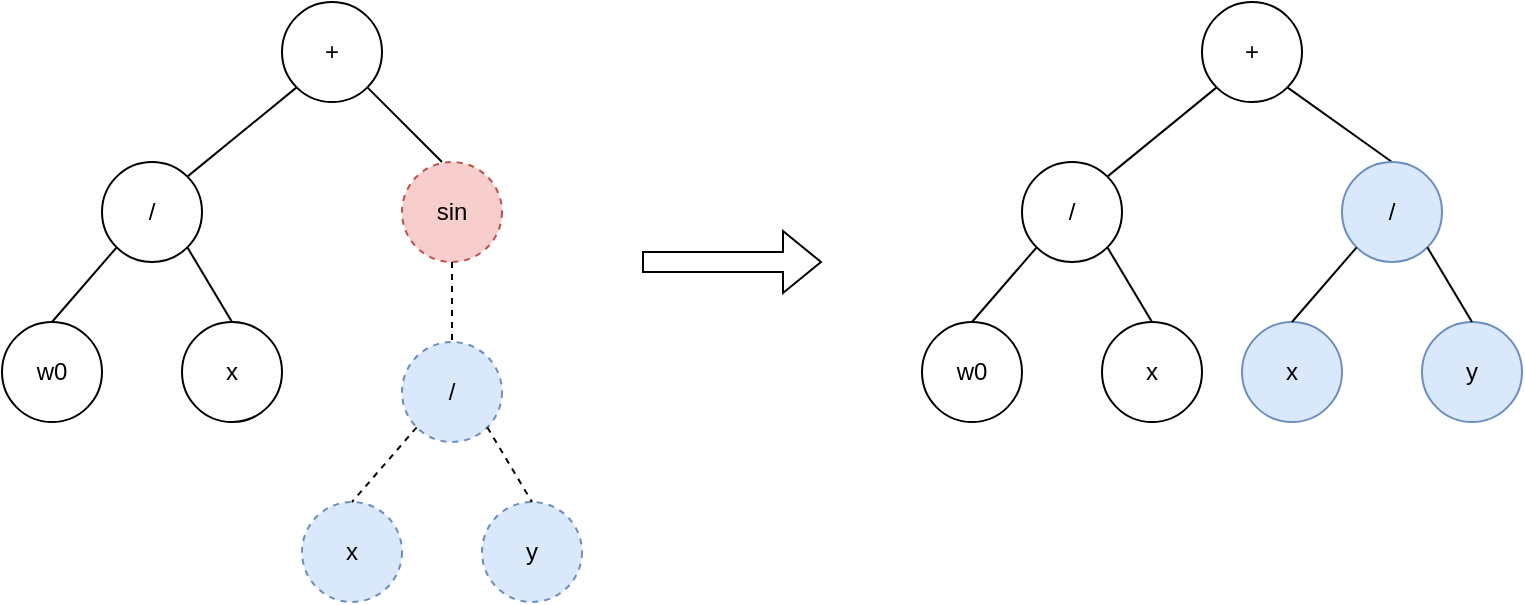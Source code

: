<mxfile version="28.1.2">
  <diagram name="Page-1" id="q5bwGRb6o4buEM0rDl55">
    <mxGraphModel dx="922" dy="732" grid="1" gridSize="10" guides="1" tooltips="1" connect="1" arrows="1" fold="1" page="1" pageScale="1" pageWidth="850" pageHeight="1100" math="0" shadow="0">
      <root>
        <mxCell id="0" />
        <mxCell id="1" parent="0" />
        <mxCell id="Zzusjy71YNVXolKGsjb5-1" value="w0" style="ellipse;whiteSpace=wrap;html=1;" vertex="1" parent="1">
          <mxGeometry x="50" y="200" width="50" height="50" as="geometry" />
        </mxCell>
        <mxCell id="Zzusjy71YNVXolKGsjb5-2" value="+" style="ellipse;whiteSpace=wrap;html=1;" vertex="1" parent="1">
          <mxGeometry x="190" y="40" width="50" height="50" as="geometry" />
        </mxCell>
        <mxCell id="Zzusjy71YNVXolKGsjb5-3" style="rounded=0;orthogonalLoop=1;jettySize=auto;html=1;exitX=1;exitY=1;exitDx=0;exitDy=0;entryX=0.4;entryY=0;entryDx=0;entryDy=0;entryPerimeter=0;endArrow=none;endFill=0;" edge="1" parent="1" source="Zzusjy71YNVXolKGsjb5-2">
          <mxGeometry relative="1" as="geometry">
            <mxPoint x="270" y="120" as="targetPoint" />
          </mxGeometry>
        </mxCell>
        <mxCell id="Zzusjy71YNVXolKGsjb5-4" value="/" style="ellipse;whiteSpace=wrap;html=1;" vertex="1" parent="1">
          <mxGeometry x="100" y="120" width="50" height="50" as="geometry" />
        </mxCell>
        <mxCell id="Zzusjy71YNVXolKGsjb5-5" value="" style="endArrow=none;html=1;rounded=0;exitX=0;exitY=1;exitDx=0;exitDy=0;entryX=1;entryY=0;entryDx=0;entryDy=0;endFill=0;" edge="1" parent="1" source="Zzusjy71YNVXolKGsjb5-2" target="Zzusjy71YNVXolKGsjb5-4">
          <mxGeometry width="50" height="50" relative="1" as="geometry">
            <mxPoint x="222" y="150" as="sourcePoint" />
            <mxPoint x="190" y="187" as="targetPoint" />
          </mxGeometry>
        </mxCell>
        <mxCell id="Zzusjy71YNVXolKGsjb5-6" value="x" style="ellipse;whiteSpace=wrap;html=1;" vertex="1" parent="1">
          <mxGeometry x="140" y="200" width="50" height="50" as="geometry" />
        </mxCell>
        <mxCell id="Zzusjy71YNVXolKGsjb5-7" value="" style="endArrow=none;html=1;rounded=0;exitX=0;exitY=1;exitDx=0;exitDy=0;entryX=0.5;entryY=0;entryDx=0;entryDy=0;endFill=0;" edge="1" parent="1" source="Zzusjy71YNVXolKGsjb5-4" target="Zzusjy71YNVXolKGsjb5-1">
          <mxGeometry width="50" height="50" relative="1" as="geometry">
            <mxPoint x="94" y="156" as="sourcePoint" />
            <mxPoint x="40" y="200" as="targetPoint" />
          </mxGeometry>
        </mxCell>
        <mxCell id="Zzusjy71YNVXolKGsjb5-8" value="" style="endArrow=none;html=1;rounded=0;exitX=1;exitY=1;exitDx=0;exitDy=0;entryX=0.5;entryY=0;entryDx=0;entryDy=0;endFill=0;" edge="1" parent="1" source="Zzusjy71YNVXolKGsjb5-4" target="Zzusjy71YNVXolKGsjb5-6">
          <mxGeometry width="50" height="50" relative="1" as="geometry">
            <mxPoint x="144" y="180" as="sourcePoint" />
            <mxPoint x="110" y="224" as="targetPoint" />
          </mxGeometry>
        </mxCell>
        <mxCell id="Zzusjy71YNVXolKGsjb5-9" value="x" style="ellipse;whiteSpace=wrap;html=1;fillColor=#dae8fc;strokeColor=#6c8ebf;dashed=1;" vertex="1" parent="1">
          <mxGeometry x="200" y="290" width="50" height="50" as="geometry" />
        </mxCell>
        <mxCell id="Zzusjy71YNVXolKGsjb5-10" value="sin" style="ellipse;whiteSpace=wrap;html=1;fillColor=#f8cecc;strokeColor=#b85450;dashed=1;" vertex="1" parent="1">
          <mxGeometry x="250" y="120" width="50" height="50" as="geometry" />
        </mxCell>
        <mxCell id="Zzusjy71YNVXolKGsjb5-11" value="/" style="ellipse;whiteSpace=wrap;html=1;fillColor=#dae8fc;strokeColor=#6c8ebf;dashed=1;" vertex="1" parent="1">
          <mxGeometry x="250" y="210" width="50" height="50" as="geometry" />
        </mxCell>
        <mxCell id="Zzusjy71YNVXolKGsjb5-12" value="" style="endArrow=none;html=1;rounded=0;exitX=0.5;exitY=1;exitDx=0;exitDy=0;entryX=0.5;entryY=0;entryDx=0;entryDy=0;endFill=0;fillColor=#fff2cc;strokeColor=light-dark(#000000, #6d5100);dashed=1;" edge="1" parent="1" source="Zzusjy71YNVXolKGsjb5-10" target="Zzusjy71YNVXolKGsjb5-11">
          <mxGeometry width="50" height="50" relative="1" as="geometry">
            <mxPoint x="372" y="240" as="sourcePoint" />
            <mxPoint x="340" y="277" as="targetPoint" />
          </mxGeometry>
        </mxCell>
        <mxCell id="Zzusjy71YNVXolKGsjb5-13" value="y" style="ellipse;whiteSpace=wrap;html=1;fillColor=#dae8fc;strokeColor=#6c8ebf;dashed=1;" vertex="1" parent="1">
          <mxGeometry x="290" y="290" width="50" height="50" as="geometry" />
        </mxCell>
        <mxCell id="Zzusjy71YNVXolKGsjb5-14" value="" style="endArrow=none;html=1;rounded=0;exitX=0;exitY=1;exitDx=0;exitDy=0;entryX=0.5;entryY=0;entryDx=0;entryDy=0;endFill=0;fillColor=#fff2cc;strokeColor=light-dark(#000000, #6d5100);dashed=1;" edge="1" parent="1" source="Zzusjy71YNVXolKGsjb5-11" target="Zzusjy71YNVXolKGsjb5-9">
          <mxGeometry width="50" height="50" relative="1" as="geometry">
            <mxPoint x="244" y="246" as="sourcePoint" />
            <mxPoint x="190" y="290" as="targetPoint" />
          </mxGeometry>
        </mxCell>
        <mxCell id="Zzusjy71YNVXolKGsjb5-15" value="" style="endArrow=none;html=1;rounded=0;exitX=1;exitY=1;exitDx=0;exitDy=0;entryX=0.5;entryY=0;entryDx=0;entryDy=0;endFill=0;fillColor=#fff2cc;strokeColor=light-dark(#000000, #6d5100);dashed=1;" edge="1" parent="1" source="Zzusjy71YNVXolKGsjb5-11" target="Zzusjy71YNVXolKGsjb5-13">
          <mxGeometry width="50" height="50" relative="1" as="geometry">
            <mxPoint x="294" y="270" as="sourcePoint" />
            <mxPoint x="260" y="314" as="targetPoint" />
          </mxGeometry>
        </mxCell>
        <mxCell id="Zzusjy71YNVXolKGsjb5-16" value="" style="shape=flexArrow;endArrow=classic;html=1;rounded=0;" edge="1" parent="1">
          <mxGeometry width="50" height="50" relative="1" as="geometry">
            <mxPoint x="370" y="170" as="sourcePoint" />
            <mxPoint x="460" y="170" as="targetPoint" />
          </mxGeometry>
        </mxCell>
        <mxCell id="Zzusjy71YNVXolKGsjb5-17" value="w0" style="ellipse;whiteSpace=wrap;html=1;" vertex="1" parent="1">
          <mxGeometry x="510" y="200" width="50" height="50" as="geometry" />
        </mxCell>
        <mxCell id="Zzusjy71YNVXolKGsjb5-18" value="+" style="ellipse;whiteSpace=wrap;html=1;" vertex="1" parent="1">
          <mxGeometry x="650" y="40" width="50" height="50" as="geometry" />
        </mxCell>
        <mxCell id="Zzusjy71YNVXolKGsjb5-19" style="rounded=0;orthogonalLoop=1;jettySize=auto;html=1;exitX=1;exitY=1;exitDx=0;exitDy=0;entryX=0.5;entryY=0;entryDx=0;entryDy=0;endArrow=none;endFill=0;" edge="1" parent="1" source="Zzusjy71YNVXolKGsjb5-18" target="Zzusjy71YNVXolKGsjb5-27">
          <mxGeometry relative="1" as="geometry">
            <mxPoint x="730" y="120" as="targetPoint" />
          </mxGeometry>
        </mxCell>
        <mxCell id="Zzusjy71YNVXolKGsjb5-20" value="/" style="ellipse;whiteSpace=wrap;html=1;" vertex="1" parent="1">
          <mxGeometry x="560" y="120" width="50" height="50" as="geometry" />
        </mxCell>
        <mxCell id="Zzusjy71YNVXolKGsjb5-21" value="" style="endArrow=none;html=1;rounded=0;exitX=0;exitY=1;exitDx=0;exitDy=0;entryX=1;entryY=0;entryDx=0;entryDy=0;endFill=0;" edge="1" parent="1" source="Zzusjy71YNVXolKGsjb5-18" target="Zzusjy71YNVXolKGsjb5-20">
          <mxGeometry width="50" height="50" relative="1" as="geometry">
            <mxPoint x="682" y="150" as="sourcePoint" />
            <mxPoint x="650" y="187" as="targetPoint" />
          </mxGeometry>
        </mxCell>
        <mxCell id="Zzusjy71YNVXolKGsjb5-22" value="x" style="ellipse;whiteSpace=wrap;html=1;" vertex="1" parent="1">
          <mxGeometry x="600" y="200" width="50" height="50" as="geometry" />
        </mxCell>
        <mxCell id="Zzusjy71YNVXolKGsjb5-23" value="" style="endArrow=none;html=1;rounded=0;exitX=0;exitY=1;exitDx=0;exitDy=0;entryX=0.5;entryY=0;entryDx=0;entryDy=0;endFill=0;" edge="1" parent="1" source="Zzusjy71YNVXolKGsjb5-20" target="Zzusjy71YNVXolKGsjb5-17">
          <mxGeometry width="50" height="50" relative="1" as="geometry">
            <mxPoint x="554" y="156" as="sourcePoint" />
            <mxPoint x="500" y="200" as="targetPoint" />
          </mxGeometry>
        </mxCell>
        <mxCell id="Zzusjy71YNVXolKGsjb5-24" value="" style="endArrow=none;html=1;rounded=0;exitX=1;exitY=1;exitDx=0;exitDy=0;entryX=0.5;entryY=0;entryDx=0;entryDy=0;endFill=0;" edge="1" parent="1" source="Zzusjy71YNVXolKGsjb5-20" target="Zzusjy71YNVXolKGsjb5-22">
          <mxGeometry width="50" height="50" relative="1" as="geometry">
            <mxPoint x="604" y="180" as="sourcePoint" />
            <mxPoint x="570" y="224" as="targetPoint" />
          </mxGeometry>
        </mxCell>
        <mxCell id="Zzusjy71YNVXolKGsjb5-25" value="x" style="ellipse;whiteSpace=wrap;html=1;fillColor=#dae8fc;strokeColor=#6c8ebf;" vertex="1" parent="1">
          <mxGeometry x="670" y="200" width="50" height="50" as="geometry" />
        </mxCell>
        <mxCell id="Zzusjy71YNVXolKGsjb5-27" value="/" style="ellipse;whiteSpace=wrap;html=1;fillColor=#dae8fc;strokeColor=#6c8ebf;" vertex="1" parent="1">
          <mxGeometry x="720" y="120" width="50" height="50" as="geometry" />
        </mxCell>
        <mxCell id="Zzusjy71YNVXolKGsjb5-29" value="y" style="ellipse;whiteSpace=wrap;html=1;fillColor=#dae8fc;strokeColor=#6c8ebf;" vertex="1" parent="1">
          <mxGeometry x="760" y="200" width="50" height="50" as="geometry" />
        </mxCell>
        <mxCell id="Zzusjy71YNVXolKGsjb5-30" value="" style="endArrow=none;html=1;rounded=0;exitX=0;exitY=1;exitDx=0;exitDy=0;entryX=0.5;entryY=0;entryDx=0;entryDy=0;endFill=0;fillColor=#fff2cc;strokeColor=light-dark(#000000, #6d5100);" edge="1" parent="1" source="Zzusjy71YNVXolKGsjb5-27" target="Zzusjy71YNVXolKGsjb5-25">
          <mxGeometry width="50" height="50" relative="1" as="geometry">
            <mxPoint x="714" y="156" as="sourcePoint" />
            <mxPoint x="660" y="200" as="targetPoint" />
          </mxGeometry>
        </mxCell>
        <mxCell id="Zzusjy71YNVXolKGsjb5-31" value="" style="endArrow=none;html=1;rounded=0;exitX=1;exitY=1;exitDx=0;exitDy=0;entryX=0.5;entryY=0;entryDx=0;entryDy=0;endFill=0;fillColor=#fff2cc;strokeColor=light-dark(#000000, #6d5100);" edge="1" parent="1" source="Zzusjy71YNVXolKGsjb5-27" target="Zzusjy71YNVXolKGsjb5-29">
          <mxGeometry width="50" height="50" relative="1" as="geometry">
            <mxPoint x="764" y="180" as="sourcePoint" />
            <mxPoint x="730" y="224" as="targetPoint" />
          </mxGeometry>
        </mxCell>
      </root>
    </mxGraphModel>
  </diagram>
</mxfile>
